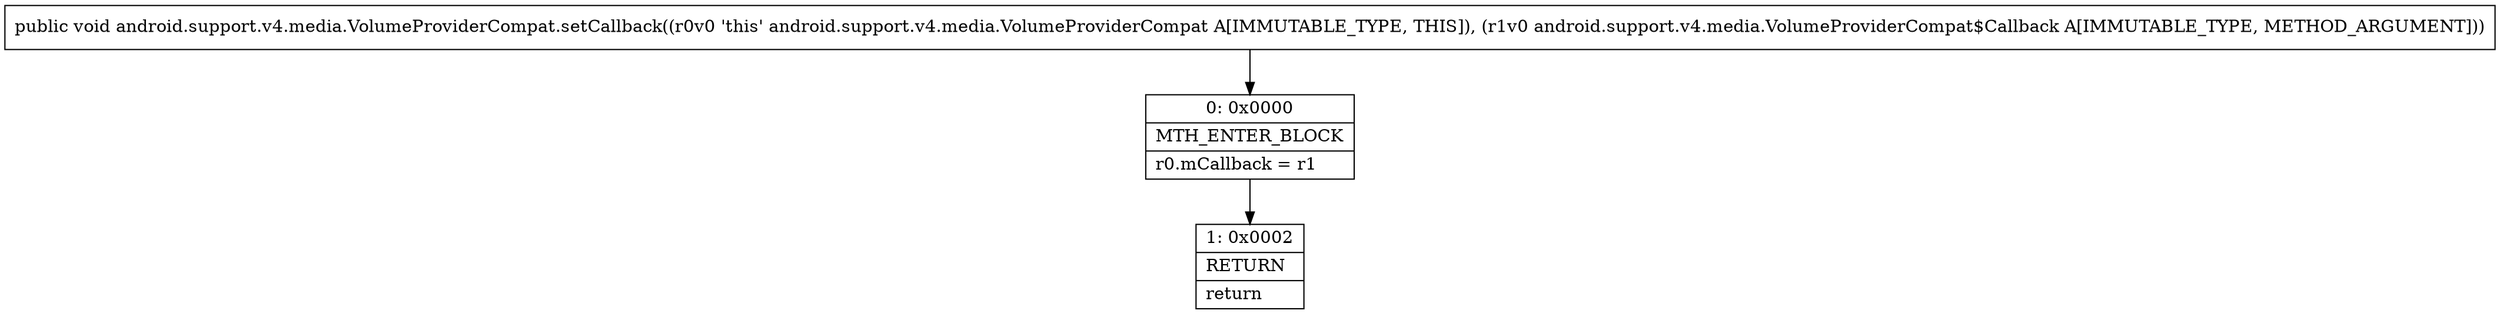 digraph "CFG forandroid.support.v4.media.VolumeProviderCompat.setCallback(Landroid\/support\/v4\/media\/VolumeProviderCompat$Callback;)V" {
Node_0 [shape=record,label="{0\:\ 0x0000|MTH_ENTER_BLOCK\l|r0.mCallback = r1\l}"];
Node_1 [shape=record,label="{1\:\ 0x0002|RETURN\l|return\l}"];
MethodNode[shape=record,label="{public void android.support.v4.media.VolumeProviderCompat.setCallback((r0v0 'this' android.support.v4.media.VolumeProviderCompat A[IMMUTABLE_TYPE, THIS]), (r1v0 android.support.v4.media.VolumeProviderCompat$Callback A[IMMUTABLE_TYPE, METHOD_ARGUMENT])) }"];
MethodNode -> Node_0;
Node_0 -> Node_1;
}

